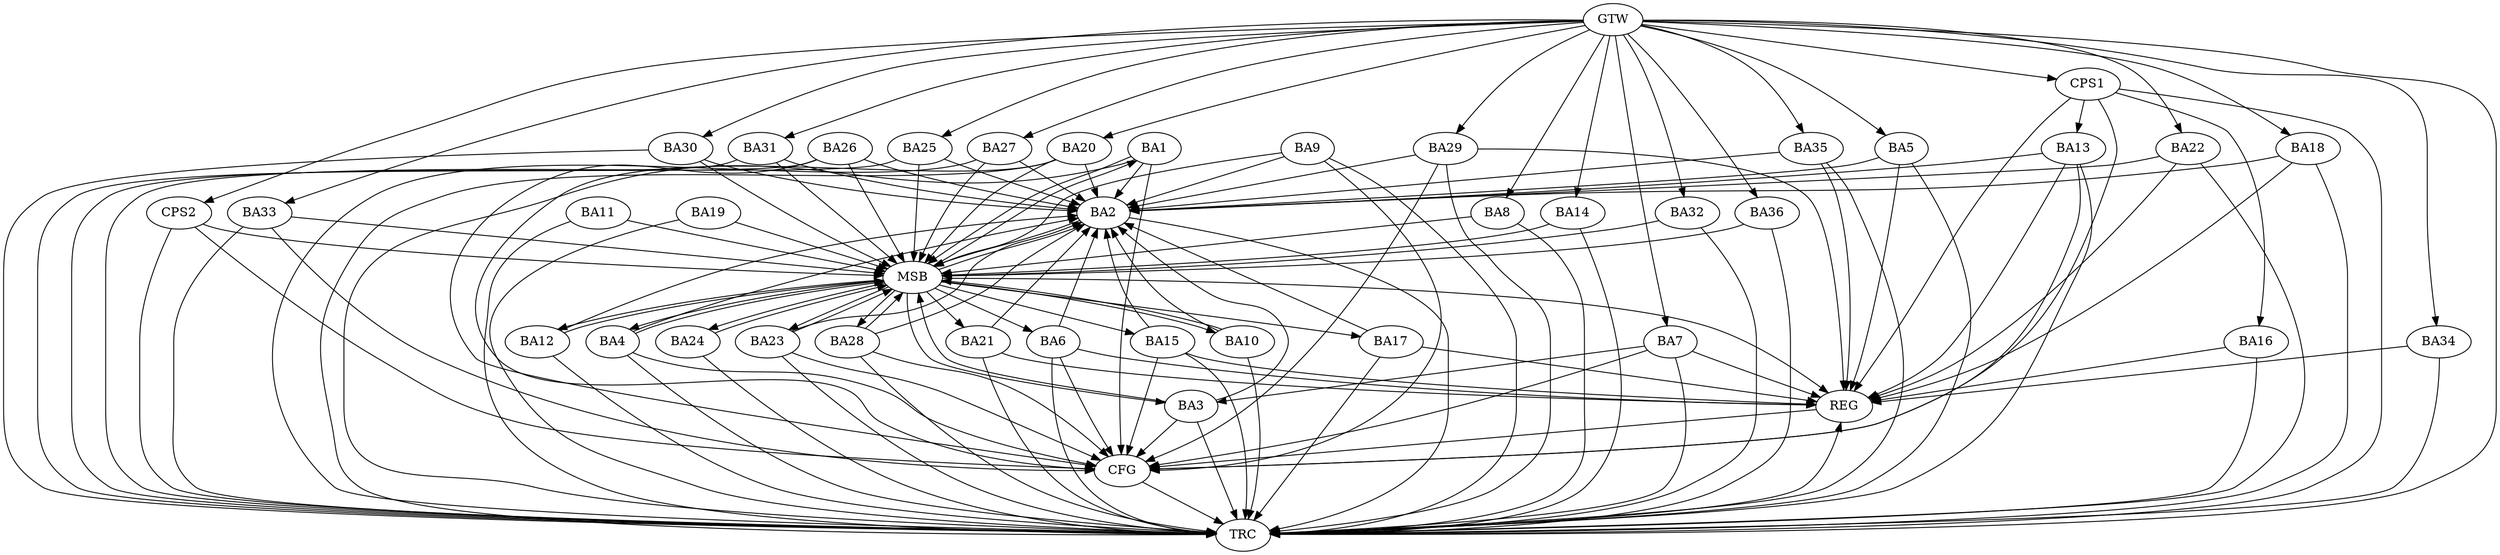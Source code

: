 strict digraph G {
  BA1 [ label="BA1" ];
  BA2 [ label="BA2" ];
  BA3 [ label="BA3" ];
  BA4 [ label="BA4" ];
  BA5 [ label="BA5" ];
  BA6 [ label="BA6" ];
  BA7 [ label="BA7" ];
  BA8 [ label="BA8" ];
  BA9 [ label="BA9" ];
  BA10 [ label="BA10" ];
  BA11 [ label="BA11" ];
  BA12 [ label="BA12" ];
  BA13 [ label="BA13" ];
  BA14 [ label="BA14" ];
  BA15 [ label="BA15" ];
  BA16 [ label="BA16" ];
  BA17 [ label="BA17" ];
  BA18 [ label="BA18" ];
  BA19 [ label="BA19" ];
  BA20 [ label="BA20" ];
  BA21 [ label="BA21" ];
  BA22 [ label="BA22" ];
  BA23 [ label="BA23" ];
  BA24 [ label="BA24" ];
  BA25 [ label="BA25" ];
  BA26 [ label="BA26" ];
  BA27 [ label="BA27" ];
  BA28 [ label="BA28" ];
  BA29 [ label="BA29" ];
  BA30 [ label="BA30" ];
  BA31 [ label="BA31" ];
  BA32 [ label="BA32" ];
  BA33 [ label="BA33" ];
  BA34 [ label="BA34" ];
  BA35 [ label="BA35" ];
  BA36 [ label="BA36" ];
  CPS1 [ label="CPS1" ];
  CPS2 [ label="CPS2" ];
  GTW [ label="GTW" ];
  REG [ label="REG" ];
  MSB [ label="MSB" ];
  CFG [ label="CFG" ];
  TRC [ label="TRC" ];
  BA5 -> BA2;
  BA7 -> BA3;
  BA13 -> BA2;
  BA17 -> BA2;
  BA22 -> BA2;
  CPS1 -> BA16;
  CPS1 -> BA13;
  GTW -> BA5;
  GTW -> BA7;
  GTW -> BA8;
  GTW -> BA14;
  GTW -> BA18;
  GTW -> BA20;
  GTW -> BA22;
  GTW -> BA25;
  GTW -> BA27;
  GTW -> BA29;
  GTW -> BA30;
  GTW -> BA31;
  GTW -> BA32;
  GTW -> BA33;
  GTW -> BA34;
  GTW -> BA35;
  GTW -> BA36;
  GTW -> CPS1;
  GTW -> CPS2;
  BA5 -> REG;
  BA6 -> REG;
  BA7 -> REG;
  BA13 -> REG;
  BA15 -> REG;
  BA16 -> REG;
  BA17 -> REG;
  BA18 -> REG;
  BA21 -> REG;
  BA22 -> REG;
  BA29 -> REG;
  BA34 -> REG;
  BA35 -> REG;
  CPS1 -> REG;
  BA1 -> MSB;
  MSB -> BA2;
  MSB -> REG;
  BA2 -> MSB;
  MSB -> BA1;
  BA3 -> MSB;
  BA4 -> MSB;
  BA8 -> MSB;
  BA9 -> MSB;
  MSB -> BA3;
  BA10 -> MSB;
  BA11 -> MSB;
  MSB -> BA10;
  BA12 -> MSB;
  MSB -> BA4;
  BA14 -> MSB;
  BA19 -> MSB;
  BA20 -> MSB;
  BA23 -> MSB;
  MSB -> BA17;
  BA24 -> MSB;
  BA25 -> MSB;
  BA26 -> MSB;
  MSB -> BA23;
  BA27 -> MSB;
  BA28 -> MSB;
  BA30 -> MSB;
  BA31 -> MSB;
  MSB -> BA15;
  BA32 -> MSB;
  MSB -> BA6;
  BA33 -> MSB;
  BA36 -> MSB;
  CPS2 -> MSB;
  MSB -> BA28;
  MSB -> BA24;
  MSB -> BA12;
  MSB -> BA21;
  BA26 -> CFG;
  BA13 -> CFG;
  CPS2 -> CFG;
  BA33 -> CFG;
  BA4 -> CFG;
  BA23 -> CFG;
  BA3 -> CFG;
  BA1 -> CFG;
  BA9 -> CFG;
  CPS1 -> CFG;
  BA29 -> CFG;
  BA7 -> CFG;
  BA15 -> CFG;
  BA20 -> CFG;
  BA6 -> CFG;
  BA28 -> CFG;
  REG -> CFG;
  BA1 -> TRC;
  BA2 -> TRC;
  BA3 -> TRC;
  BA4 -> TRC;
  BA5 -> TRC;
  BA6 -> TRC;
  BA7 -> TRC;
  BA8 -> TRC;
  BA9 -> TRC;
  BA10 -> TRC;
  BA11 -> TRC;
  BA12 -> TRC;
  BA13 -> TRC;
  BA14 -> TRC;
  BA15 -> TRC;
  BA16 -> TRC;
  BA17 -> TRC;
  BA18 -> TRC;
  BA19 -> TRC;
  BA20 -> TRC;
  BA21 -> TRC;
  BA22 -> TRC;
  BA23 -> TRC;
  BA24 -> TRC;
  BA25 -> TRC;
  BA26 -> TRC;
  BA27 -> TRC;
  BA28 -> TRC;
  BA29 -> TRC;
  BA30 -> TRC;
  BA31 -> TRC;
  BA32 -> TRC;
  BA33 -> TRC;
  BA34 -> TRC;
  BA35 -> TRC;
  BA36 -> TRC;
  CPS1 -> TRC;
  CPS2 -> TRC;
  GTW -> TRC;
  CFG -> TRC;
  TRC -> REG;
  BA20 -> BA2;
  BA4 -> BA2;
  BA18 -> BA2;
  BA9 -> BA2;
  BA25 -> BA2;
  BA12 -> BA2;
  BA15 -> BA2;
  BA23 -> BA2;
  BA29 -> BA2;
  BA1 -> BA2;
  BA28 -> BA2;
  BA3 -> BA2;
  BA26 -> BA2;
  BA10 -> BA2;
  BA21 -> BA2;
  BA27 -> BA2;
  BA31 -> BA2;
  BA35 -> BA2;
  BA6 -> BA2;
  BA30 -> BA2;
}
